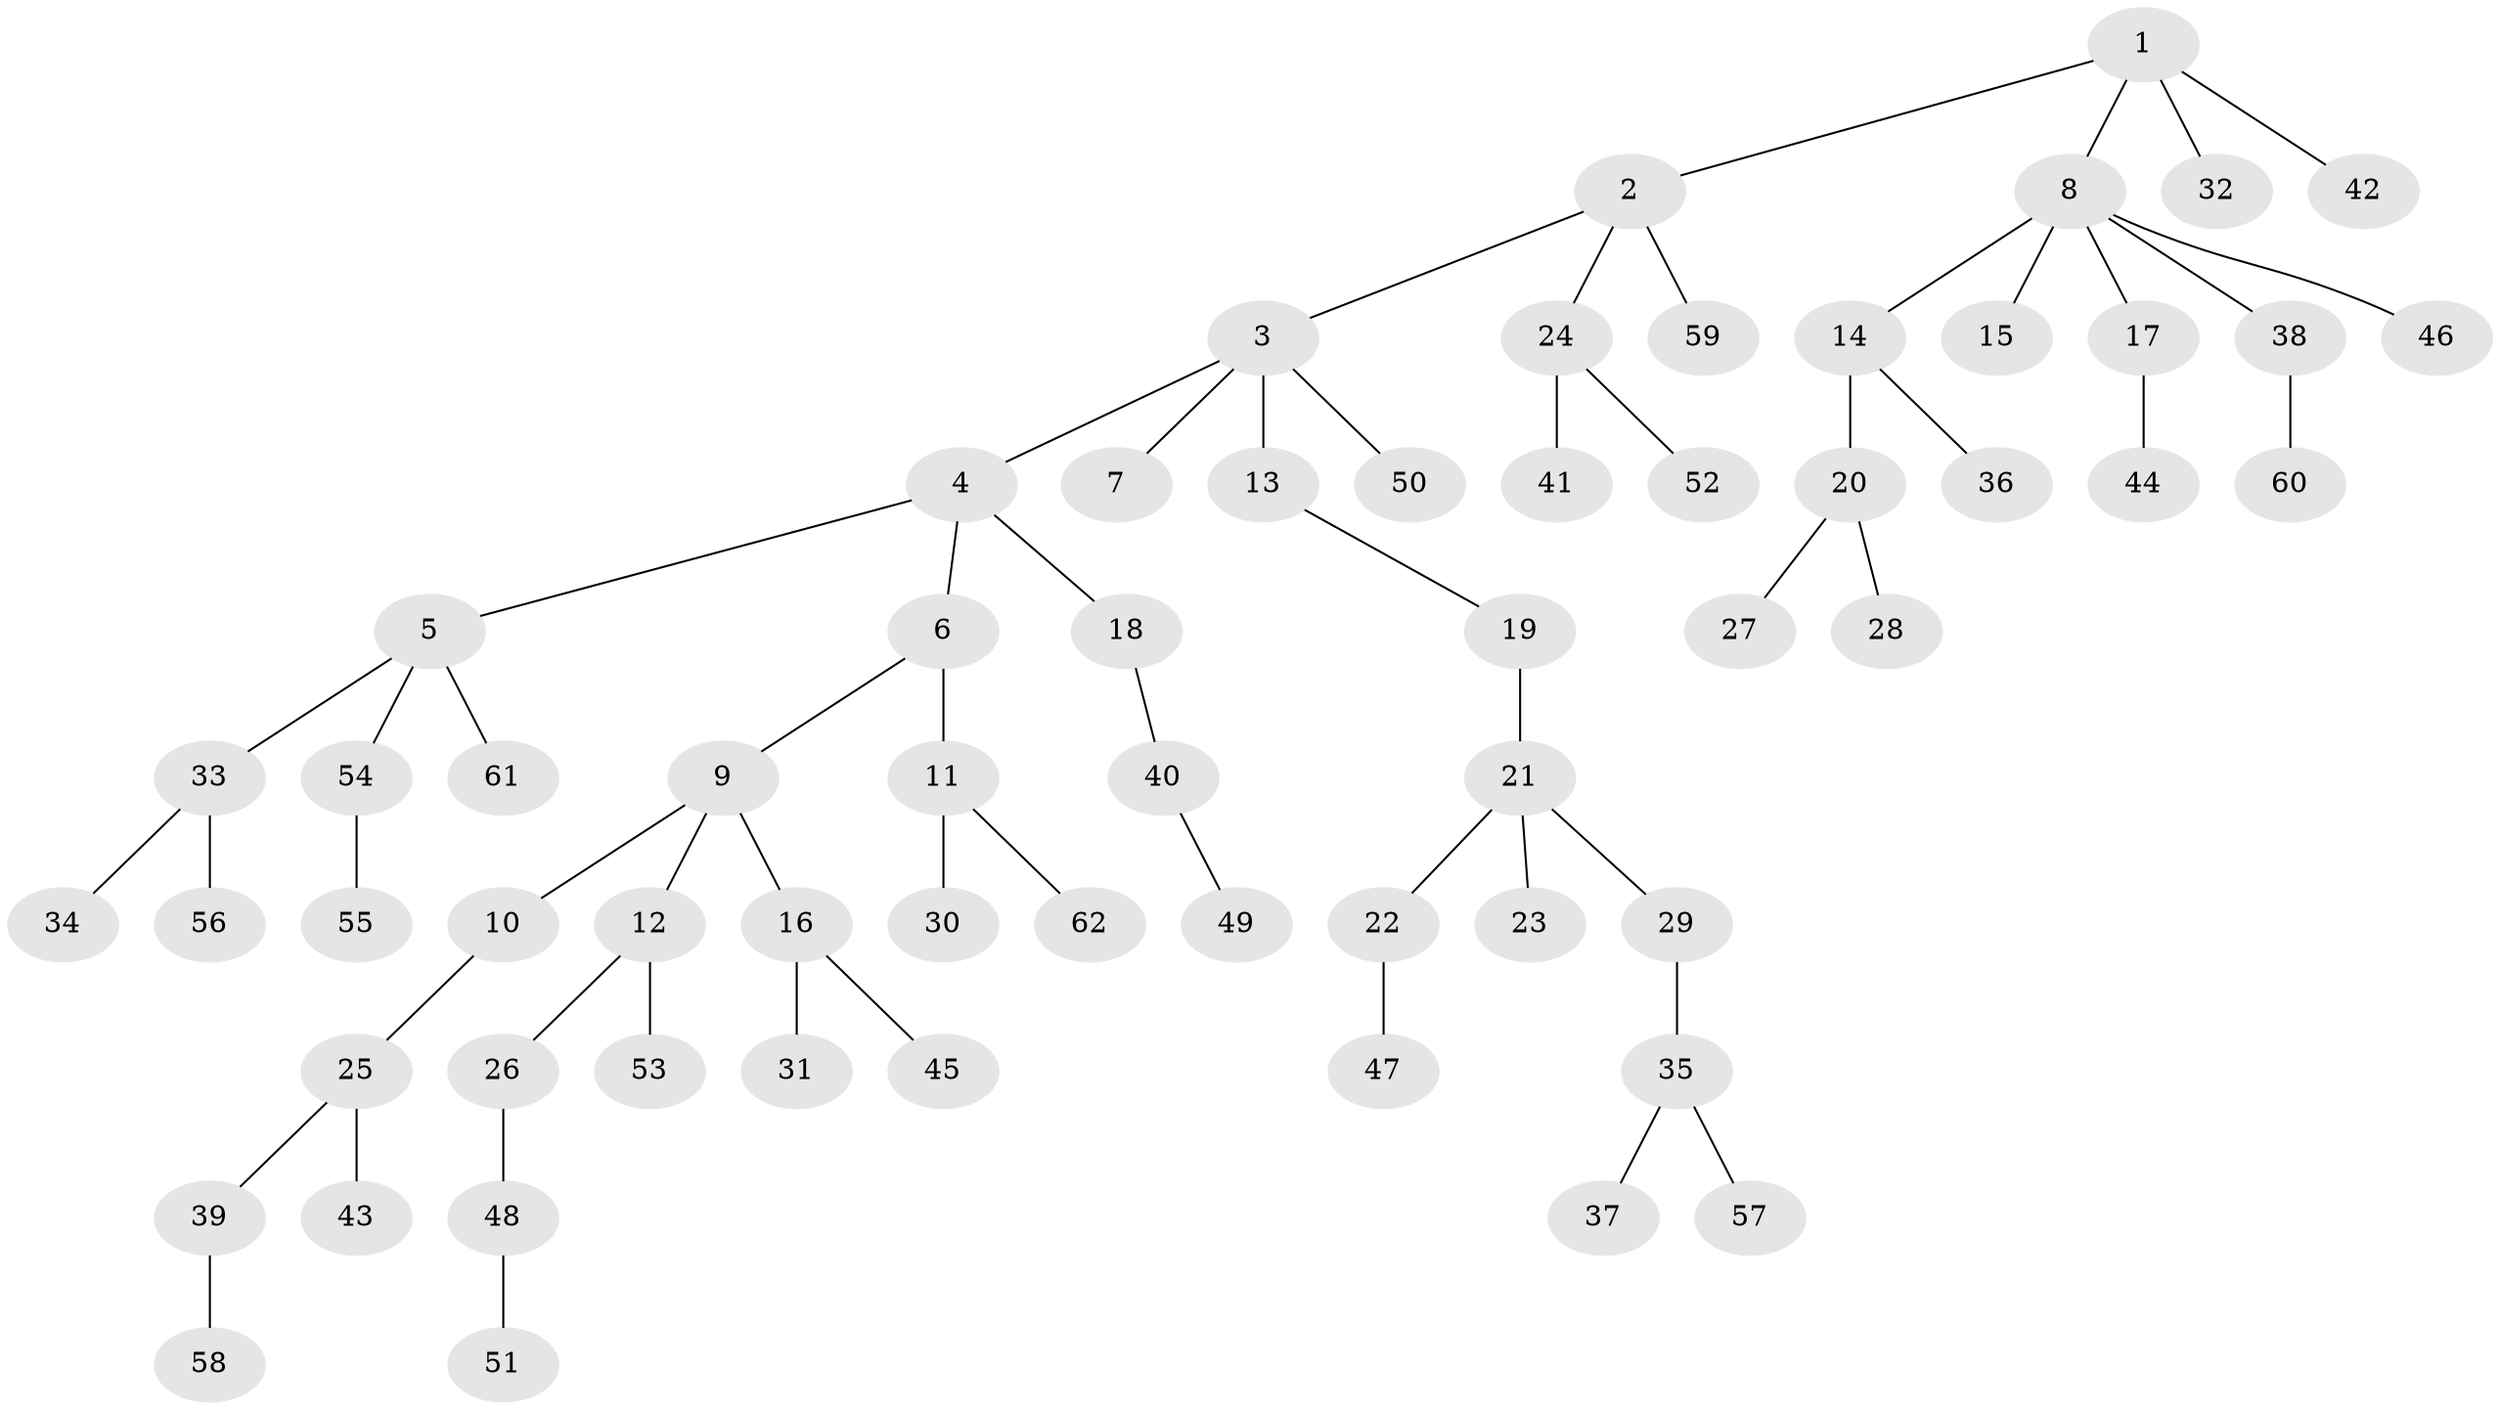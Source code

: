 // Generated by graph-tools (version 1.1) at 2025/50/03/09/25 03:50:22]
// undirected, 62 vertices, 61 edges
graph export_dot {
graph [start="1"]
  node [color=gray90,style=filled];
  1;
  2;
  3;
  4;
  5;
  6;
  7;
  8;
  9;
  10;
  11;
  12;
  13;
  14;
  15;
  16;
  17;
  18;
  19;
  20;
  21;
  22;
  23;
  24;
  25;
  26;
  27;
  28;
  29;
  30;
  31;
  32;
  33;
  34;
  35;
  36;
  37;
  38;
  39;
  40;
  41;
  42;
  43;
  44;
  45;
  46;
  47;
  48;
  49;
  50;
  51;
  52;
  53;
  54;
  55;
  56;
  57;
  58;
  59;
  60;
  61;
  62;
  1 -- 2;
  1 -- 8;
  1 -- 32;
  1 -- 42;
  2 -- 3;
  2 -- 24;
  2 -- 59;
  3 -- 4;
  3 -- 7;
  3 -- 13;
  3 -- 50;
  4 -- 5;
  4 -- 6;
  4 -- 18;
  5 -- 33;
  5 -- 54;
  5 -- 61;
  6 -- 9;
  6 -- 11;
  8 -- 14;
  8 -- 15;
  8 -- 17;
  8 -- 38;
  8 -- 46;
  9 -- 10;
  9 -- 12;
  9 -- 16;
  10 -- 25;
  11 -- 30;
  11 -- 62;
  12 -- 26;
  12 -- 53;
  13 -- 19;
  14 -- 20;
  14 -- 36;
  16 -- 31;
  16 -- 45;
  17 -- 44;
  18 -- 40;
  19 -- 21;
  20 -- 27;
  20 -- 28;
  21 -- 22;
  21 -- 23;
  21 -- 29;
  22 -- 47;
  24 -- 41;
  24 -- 52;
  25 -- 39;
  25 -- 43;
  26 -- 48;
  29 -- 35;
  33 -- 34;
  33 -- 56;
  35 -- 37;
  35 -- 57;
  38 -- 60;
  39 -- 58;
  40 -- 49;
  48 -- 51;
  54 -- 55;
}
